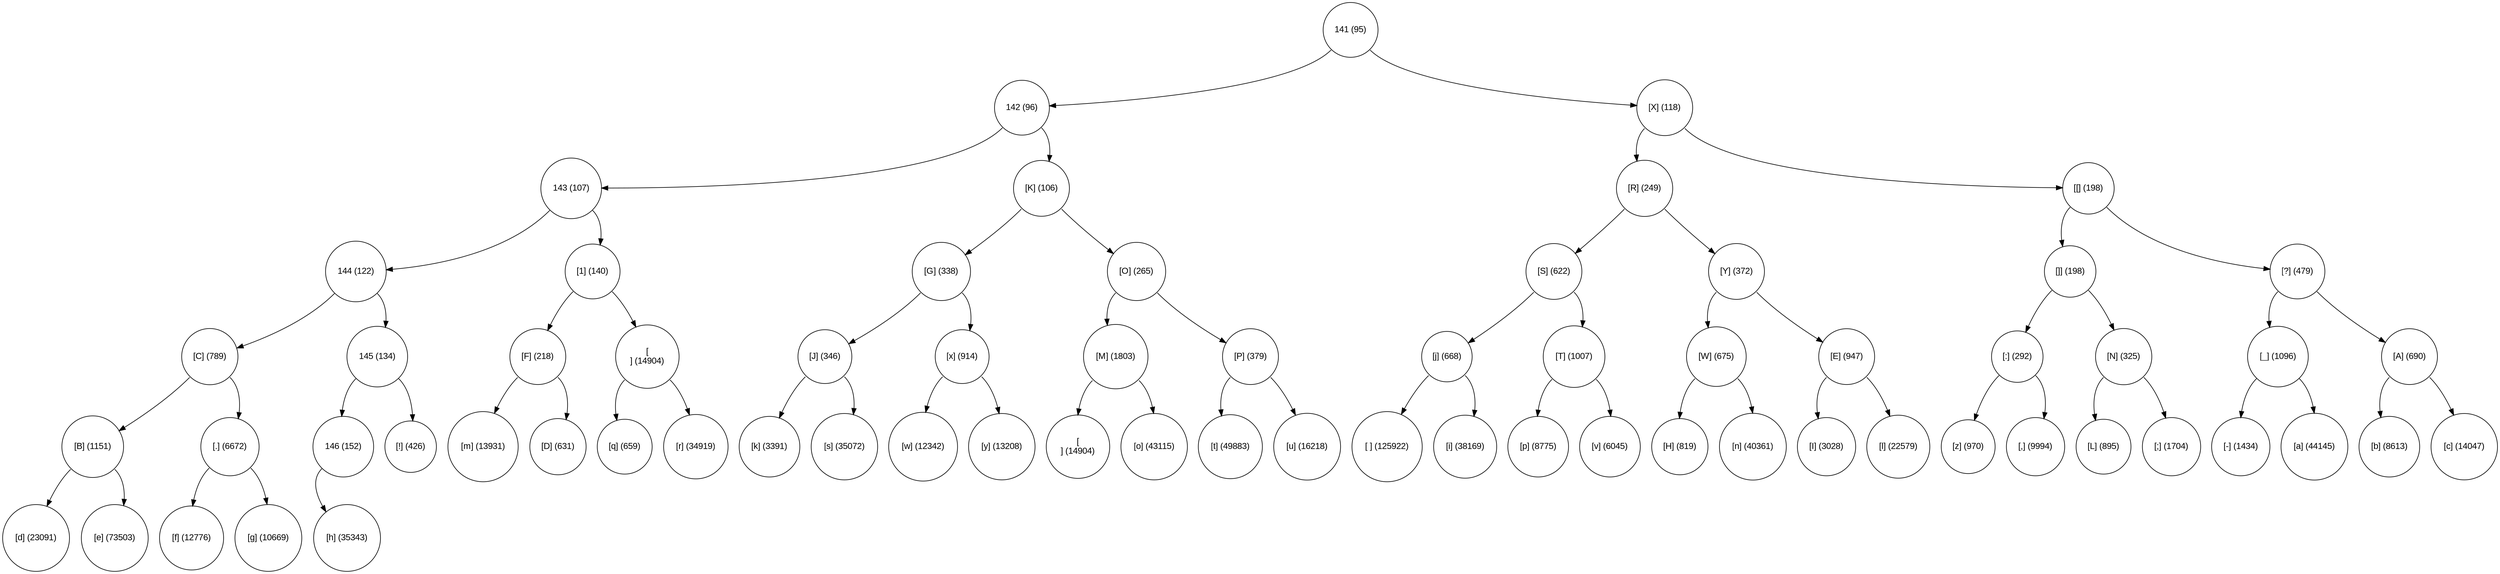 digraph move_down {
	node [fontname="Arial", shape="circle", width=0.5]; 

	0 [label = "141 (95)"];
	0:sw -> 1;
	1 [label = "142 (96)"];
	1:sw -> 3;
	3 [label = "143 (107)"];
	3:sw -> 7;
	7 [label = "144 (122)"];
	7:sw -> 15;
	15 [label = "[C] (789)"];
	15:sw -> 31;
	31 [label = "[B] (1151)"];
	31:sw -> 63;
	63 [label = "[d] (23091)"];
	31:se -> 64;
	64 [label = "[e] (73503)"];
	15:se -> 32;
	32 [label = "[.] (6672)"];
	32:sw -> 65;
	65 [label = "[f] (12776)"];
	32:se -> 66;
	66 [label = "[g] (10669)"];
	7:se -> 16;
	16 [label = "145 (134)"];
	16:sw -> 33;
	33 [label = "146 (152)"];
	33:sw -> 67;
	67 [label = "[h] (35343)"];
	16:se -> 34;
	34 [label = "[!] (426)"];
	3:se -> 8;
	8 [label = "[1] (140)"];
	8:sw -> 17;
	17 [label = "[F] (218)"];
	17:sw -> 35;
	35 [label = "[m] (13931)"];
	17:se -> 36;
	36 [label = "[D] (631)"];
	8:se -> 18;
	18 [label = "[
] (14904)"];
	18:sw -> 37;
	37 [label = "[q] (659)"];
	18:se -> 38;
	38 [label = "[r] (34919)"];
	1:se -> 4;
	4 [label = "[K] (106)"];
	4:sw -> 9;
	9 [label = "[G] (338)"];
	9:sw -> 19;
	19 [label = "[J] (346)"];
	19:sw -> 39;
	39 [label = "[k] (3391)"];
	19:se -> 40;
	40 [label = "[s] (35072)"];
	9:se -> 20;
	20 [label = "[x] (914)"];
	20:sw -> 41;
	41 [label = "[w] (12342)"];
	20:se -> 42;
	42 [label = "[y] (13208)"];
	4:se -> 10;
	10 [label = "[O] (265)"];
	10:sw -> 21;
	21 [label = "[M] (1803)"];
	21:sw -> 43;
	43 [label = "[] (14904)"];
	21:se -> 44;
	44 [label = "[o] (43115)"];
	10:se -> 22;
	22 [label = "[P] (379)"];
	22:sw -> 45;
	45 [label = "[t] (49883)"];
	22:se -> 46;
	46 [label = "[u] (16218)"];
	0:se -> 2;
	2 [label = "[X] (118)"];
	2:sw -> 5;
	5 [label = "[R] (249)"];
	5:sw -> 11;
	11 [label = "[S] (622)"];
	11:sw -> 23;
	23 [label = "[j] (668)"];
	23:sw -> 47;
	47 [label = "[ ] (125922)"];
	23:se -> 48;
	48 [label = "[i] (38169)"];
	11:se -> 24;
	24 [label = "[T] (1007)"];
	24:sw -> 49;
	49 [label = "[p] (8775)"];
	24:se -> 50;
	50 [label = "[v] (6045)"];
	5:se -> 12;
	12 [label = "[Y] (372)"];
	12:sw -> 25;
	25 [label = "[W] (675)"];
	25:sw -> 51;
	51 [label = "[H] (819)"];
	25:se -> 52;
	52 [label = "[n] (40361)"];
	12:se -> 26;
	26 [label = "[E] (947)"];
	26:sw -> 53;
	53 [label = "[I] (3028)"];
	26:se -> 54;
	54 [label = "[l] (22579)"];
	2:se -> 6;
	6 [label = "[[] (198)"];
	6:sw -> 13;
	13 [label = "[]] (198)"];
	13:sw -> 27;
	27 [label = "[:] (292)"];
	27:sw -> 55;
	55 [label = "[z] (970)"];
	27:se -> 56;
	56 [label = "[,] (9994)"];
	13:se -> 28;
	28 [label = "[N] (325)"];
	28:sw -> 57;
	57 [label = "[L] (895)"];
	28:se -> 58;
	58 [label = "[;] (1704)"];
	6:se -> 14;
	14 [label = "[?] (479)"];
	14:sw -> 29;
	29 [label = "[_] (1096)"];
	29:sw -> 59;
	59 [label = "[-] (1434)"];
	29:se -> 60;
	60 [label = "[a] (44145)"];
	14:se -> 30;
	30 [label = "[A] (690)"];
	30:sw -> 61;
	61 [label = "[b] (8613)"];
	30:se -> 62;
	62 [label = "[c] (14047)"];
}
